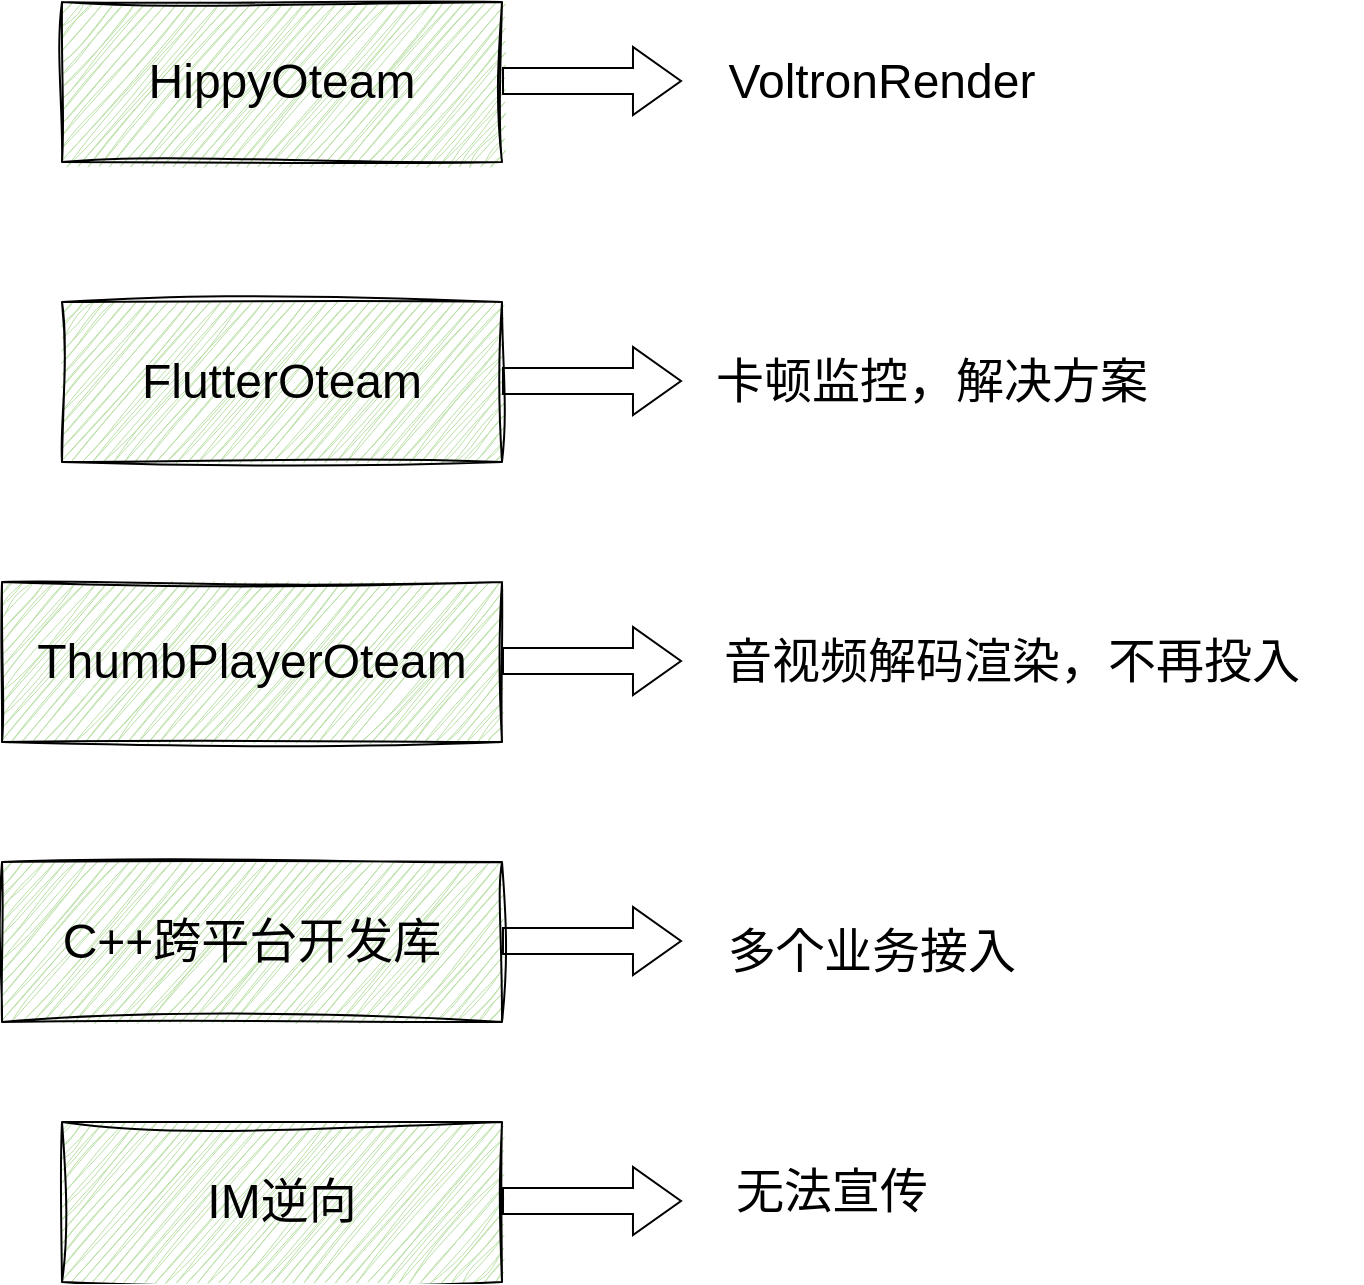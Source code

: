 <mxfile version="20.7.2" type="github">
  <diagram id="quFZFvBDJHnQsaG442Hg" name="第 1 页">
    <mxGraphModel dx="1242" dy="795" grid="1" gridSize="10" guides="1" tooltips="1" connect="1" arrows="1" fold="1" page="1" pageScale="1" pageWidth="827" pageHeight="1169" math="0" shadow="0">
      <root>
        <mxCell id="0" />
        <mxCell id="1" parent="0" />
        <mxCell id="CGdiC2zLrYwWeTT_4Vof-1" value="&lt;font style=&quot;font-size: 24px;&quot;&gt;HippyOteam&lt;/font&gt;" style="rounded=0;whiteSpace=wrap;html=1;fillColor=#B9E0A5;shadow=0;sketch=1;curveFitting=1;jiggle=2;" vertex="1" parent="1">
          <mxGeometry x="140" y="150" width="220" height="80" as="geometry" />
        </mxCell>
        <mxCell id="CGdiC2zLrYwWeTT_4Vof-2" value="&lt;font style=&quot;font-size: 24px;&quot;&gt;FlutterOteam&lt;/font&gt;" style="rounded=0;whiteSpace=wrap;html=1;fillColor=#B9E0A5;shadow=0;sketch=1;curveFitting=1;jiggle=2;" vertex="1" parent="1">
          <mxGeometry x="140" y="300" width="220" height="80" as="geometry" />
        </mxCell>
        <mxCell id="CGdiC2zLrYwWeTT_4Vof-3" value="&lt;span style=&quot;font-size: 24px;&quot;&gt;ThumbPlayerOteam&lt;/span&gt;" style="rounded=0;whiteSpace=wrap;html=1;fillColor=#B9E0A5;shadow=0;sketch=1;curveFitting=1;jiggle=2;" vertex="1" parent="1">
          <mxGeometry x="110" y="440" width="250" height="80" as="geometry" />
        </mxCell>
        <mxCell id="CGdiC2zLrYwWeTT_4Vof-4" value="&lt;span style=&quot;font-size: 24px;&quot;&gt;IM逆向&lt;/span&gt;" style="rounded=0;whiteSpace=wrap;html=1;fillColor=#B9E0A5;shadow=0;sketch=1;curveFitting=1;jiggle=2;" vertex="1" parent="1">
          <mxGeometry x="140" y="710" width="220" height="80" as="geometry" />
        </mxCell>
        <mxCell id="CGdiC2zLrYwWeTT_4Vof-5" value="" style="shape=flexArrow;endArrow=classic;html=1;rounded=0;fontSize=24;width=13;endSize=7.67;" edge="1" parent="1">
          <mxGeometry width="50" height="50" relative="1" as="geometry">
            <mxPoint x="360" y="189.5" as="sourcePoint" />
            <mxPoint x="450" y="189.5" as="targetPoint" />
          </mxGeometry>
        </mxCell>
        <mxCell id="CGdiC2zLrYwWeTT_4Vof-6" value="VoltronRender" style="text;html=1;strokeColor=none;fillColor=none;align=center;verticalAlign=middle;whiteSpace=wrap;rounded=0;shadow=0;sketch=1;fontSize=24;" vertex="1" parent="1">
          <mxGeometry x="460" y="175" width="180" height="30" as="geometry" />
        </mxCell>
        <mxCell id="CGdiC2zLrYwWeTT_4Vof-7" value="" style="shape=flexArrow;endArrow=classic;html=1;rounded=0;fontSize=24;width=13;endSize=7.67;" edge="1" parent="1">
          <mxGeometry width="50" height="50" relative="1" as="geometry">
            <mxPoint x="360" y="339.5" as="sourcePoint" />
            <mxPoint x="450" y="339.5" as="targetPoint" />
          </mxGeometry>
        </mxCell>
        <mxCell id="CGdiC2zLrYwWeTT_4Vof-9" value="卡顿监控，解决方案" style="text;html=1;strokeColor=none;fillColor=none;align=center;verticalAlign=middle;whiteSpace=wrap;rounded=0;shadow=0;sketch=1;fontSize=24;" vertex="1" parent="1">
          <mxGeometry x="460" y="325" width="230" height="30" as="geometry" />
        </mxCell>
        <mxCell id="CGdiC2zLrYwWeTT_4Vof-10" value="" style="shape=flexArrow;endArrow=classic;html=1;rounded=0;fontSize=24;width=13;endSize=7.67;" edge="1" parent="1">
          <mxGeometry width="50" height="50" relative="1" as="geometry">
            <mxPoint x="360" y="479.5" as="sourcePoint" />
            <mxPoint x="450" y="479.5" as="targetPoint" />
          </mxGeometry>
        </mxCell>
        <mxCell id="CGdiC2zLrYwWeTT_4Vof-11" value="音视频解码渲染，不再投入" style="text;html=1;strokeColor=none;fillColor=none;align=center;verticalAlign=middle;whiteSpace=wrap;rounded=0;shadow=0;sketch=1;fontSize=24;" vertex="1" parent="1">
          <mxGeometry x="440" y="465" width="350" height="30" as="geometry" />
        </mxCell>
        <mxCell id="CGdiC2zLrYwWeTT_4Vof-12" value="" style="shape=flexArrow;endArrow=classic;html=1;rounded=0;fontSize=24;width=13;endSize=7.67;" edge="1" parent="1">
          <mxGeometry width="50" height="50" relative="1" as="geometry">
            <mxPoint x="360" y="749.5" as="sourcePoint" />
            <mxPoint x="450" y="749.5" as="targetPoint" />
          </mxGeometry>
        </mxCell>
        <mxCell id="CGdiC2zLrYwWeTT_4Vof-13" value="无法宣传" style="text;html=1;strokeColor=none;fillColor=none;align=center;verticalAlign=middle;whiteSpace=wrap;rounded=0;shadow=0;sketch=1;fontSize=24;" vertex="1" parent="1">
          <mxGeometry x="410" y="730" width="230" height="30" as="geometry" />
        </mxCell>
        <mxCell id="CGdiC2zLrYwWeTT_4Vof-14" value="&lt;span style=&quot;font-size: 24px;&quot;&gt;C++跨平台开发库&lt;/span&gt;" style="rounded=0;whiteSpace=wrap;html=1;fillColor=#B9E0A5;shadow=0;sketch=1;curveFitting=1;jiggle=2;" vertex="1" parent="1">
          <mxGeometry x="110" y="580" width="250" height="80" as="geometry" />
        </mxCell>
        <mxCell id="CGdiC2zLrYwWeTT_4Vof-15" value="" style="shape=flexArrow;endArrow=classic;html=1;rounded=0;fontSize=24;width=13;endSize=7.67;" edge="1" parent="1">
          <mxGeometry width="50" height="50" relative="1" as="geometry">
            <mxPoint x="360" y="619.5" as="sourcePoint" />
            <mxPoint x="450" y="619.5" as="targetPoint" />
          </mxGeometry>
        </mxCell>
        <mxCell id="CGdiC2zLrYwWeTT_4Vof-16" value="多个业务接入" style="text;html=1;strokeColor=none;fillColor=none;align=center;verticalAlign=middle;whiteSpace=wrap;rounded=0;shadow=0;sketch=1;fontSize=24;" vertex="1" parent="1">
          <mxGeometry x="430" y="610" width="230" height="30" as="geometry" />
        </mxCell>
      </root>
    </mxGraphModel>
  </diagram>
</mxfile>
